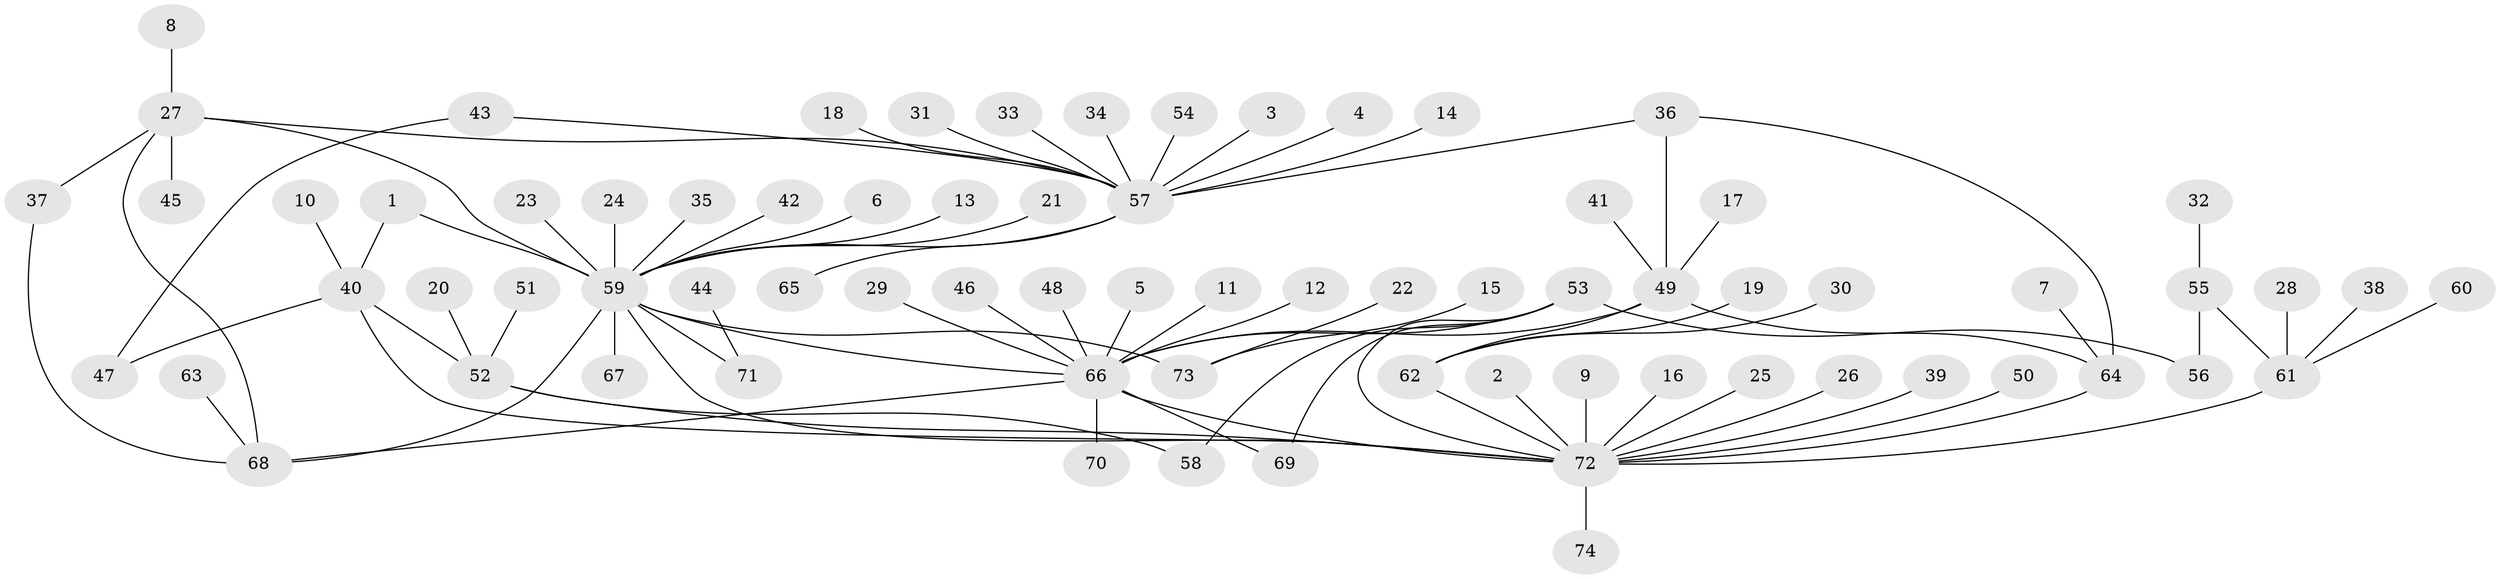 // original degree distribution, {18: 0.006756756756756757, 19: 0.006756756756756757, 3: 0.10135135135135136, 2: 0.17567567567567569, 14: 0.006756756756756757, 5: 0.0472972972972973, 7: 0.02027027027027027, 1: 0.5743243243243243, 8: 0.006756756756756757, 9: 0.006756756756756757, 6: 0.013513513513513514, 4: 0.033783783783783786}
// Generated by graph-tools (version 1.1) at 2025/49/03/09/25 03:49:49]
// undirected, 74 vertices, 89 edges
graph export_dot {
graph [start="1"]
  node [color=gray90,style=filled];
  1;
  2;
  3;
  4;
  5;
  6;
  7;
  8;
  9;
  10;
  11;
  12;
  13;
  14;
  15;
  16;
  17;
  18;
  19;
  20;
  21;
  22;
  23;
  24;
  25;
  26;
  27;
  28;
  29;
  30;
  31;
  32;
  33;
  34;
  35;
  36;
  37;
  38;
  39;
  40;
  41;
  42;
  43;
  44;
  45;
  46;
  47;
  48;
  49;
  50;
  51;
  52;
  53;
  54;
  55;
  56;
  57;
  58;
  59;
  60;
  61;
  62;
  63;
  64;
  65;
  66;
  67;
  68;
  69;
  70;
  71;
  72;
  73;
  74;
  1 -- 40 [weight=1.0];
  1 -- 59 [weight=1.0];
  2 -- 72 [weight=1.0];
  3 -- 57 [weight=1.0];
  4 -- 57 [weight=1.0];
  5 -- 66 [weight=1.0];
  6 -- 59 [weight=1.0];
  7 -- 64 [weight=1.0];
  8 -- 27 [weight=1.0];
  9 -- 72 [weight=1.0];
  10 -- 40 [weight=1.0];
  11 -- 66 [weight=2.0];
  12 -- 66 [weight=1.0];
  13 -- 59 [weight=1.0];
  14 -- 57 [weight=1.0];
  15 -- 73 [weight=1.0];
  16 -- 72 [weight=1.0];
  17 -- 49 [weight=1.0];
  18 -- 57 [weight=1.0];
  19 -- 62 [weight=1.0];
  20 -- 52 [weight=1.0];
  21 -- 59 [weight=1.0];
  22 -- 73 [weight=1.0];
  23 -- 59 [weight=1.0];
  24 -- 59 [weight=1.0];
  25 -- 72 [weight=1.0];
  26 -- 72 [weight=1.0];
  27 -- 37 [weight=1.0];
  27 -- 45 [weight=1.0];
  27 -- 57 [weight=1.0];
  27 -- 59 [weight=1.0];
  27 -- 68 [weight=1.0];
  28 -- 61 [weight=1.0];
  29 -- 66 [weight=1.0];
  30 -- 62 [weight=1.0];
  31 -- 57 [weight=1.0];
  32 -- 55 [weight=1.0];
  33 -- 57 [weight=1.0];
  34 -- 57 [weight=1.0];
  35 -- 59 [weight=1.0];
  36 -- 49 [weight=1.0];
  36 -- 57 [weight=1.0];
  36 -- 64 [weight=1.0];
  37 -- 68 [weight=1.0];
  38 -- 61 [weight=1.0];
  39 -- 72 [weight=1.0];
  40 -- 47 [weight=1.0];
  40 -- 52 [weight=1.0];
  40 -- 72 [weight=1.0];
  41 -- 49 [weight=1.0];
  42 -- 59 [weight=1.0];
  43 -- 47 [weight=1.0];
  43 -- 57 [weight=1.0];
  44 -- 71 [weight=1.0];
  46 -- 66 [weight=1.0];
  48 -- 66 [weight=1.0];
  49 -- 62 [weight=1.0];
  49 -- 64 [weight=1.0];
  49 -- 66 [weight=1.0];
  50 -- 72 [weight=1.0];
  51 -- 52 [weight=1.0];
  52 -- 58 [weight=1.0];
  52 -- 72 [weight=1.0];
  53 -- 56 [weight=1.0];
  53 -- 58 [weight=1.0];
  53 -- 66 [weight=1.0];
  53 -- 69 [weight=1.0];
  53 -- 72 [weight=1.0];
  54 -- 57 [weight=1.0];
  55 -- 56 [weight=1.0];
  55 -- 61 [weight=1.0];
  57 -- 59 [weight=1.0];
  57 -- 65 [weight=1.0];
  59 -- 66 [weight=2.0];
  59 -- 67 [weight=2.0];
  59 -- 68 [weight=1.0];
  59 -- 71 [weight=1.0];
  59 -- 72 [weight=1.0];
  59 -- 73 [weight=1.0];
  60 -- 61 [weight=1.0];
  61 -- 72 [weight=1.0];
  62 -- 72 [weight=1.0];
  63 -- 68 [weight=1.0];
  64 -- 72 [weight=1.0];
  66 -- 68 [weight=1.0];
  66 -- 69 [weight=1.0];
  66 -- 70 [weight=1.0];
  66 -- 72 [weight=1.0];
  72 -- 74 [weight=1.0];
}
